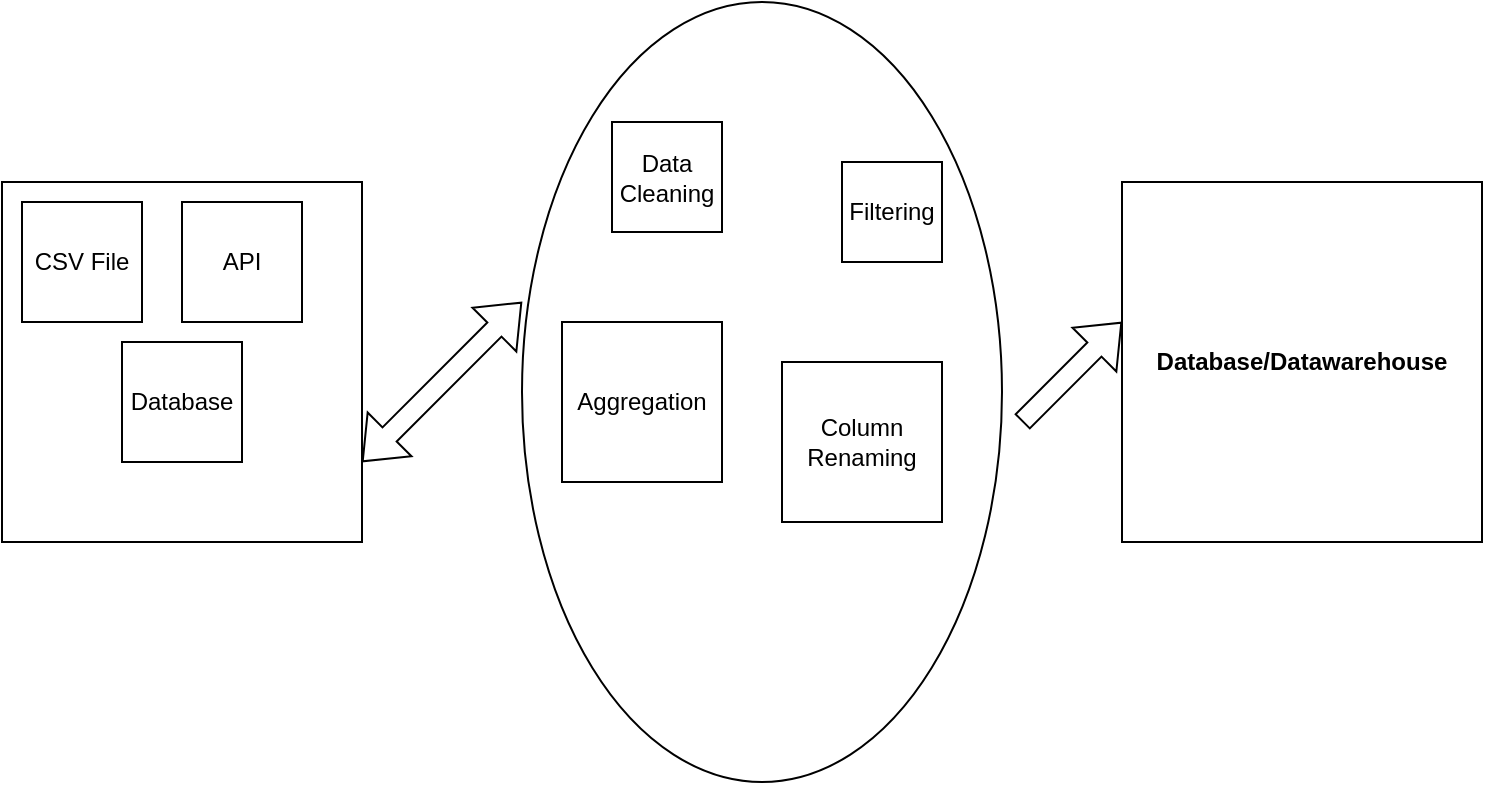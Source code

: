 <mxfile version="24.7.12">
  <diagram name="ETL" id="RROFXm2UtVFZh3rNDYqC">
    <mxGraphModel dx="880" dy="506" grid="1" gridSize="10" guides="1" tooltips="1" connect="1" arrows="1" fold="1" page="1" pageScale="1" pageWidth="850" pageHeight="1100" math="0" shadow="0">
      <root>
        <mxCell id="0" />
        <mxCell id="1" parent="0" />
        <mxCell id="LoVz-4bHkd6GGPMiiKxk-1" value="" style="whiteSpace=wrap;html=1;aspect=fixed;fontStyle=1" parent="1" vertex="1">
          <mxGeometry x="80" y="170" width="180" height="180" as="geometry" />
        </mxCell>
        <mxCell id="LoVz-4bHkd6GGPMiiKxk-2" value="CSV File" style="whiteSpace=wrap;html=1;aspect=fixed;" parent="1" vertex="1">
          <mxGeometry x="90" y="180" width="60" height="60" as="geometry" />
        </mxCell>
        <mxCell id="LoVz-4bHkd6GGPMiiKxk-3" value="Database" style="whiteSpace=wrap;html=1;aspect=fixed;" parent="1" vertex="1">
          <mxGeometry x="140" y="250" width="60" height="60" as="geometry" />
        </mxCell>
        <mxCell id="LoVz-4bHkd6GGPMiiKxk-4" value="API" style="whiteSpace=wrap;html=1;aspect=fixed;" parent="1" vertex="1">
          <mxGeometry x="170" y="180" width="60" height="60" as="geometry" />
        </mxCell>
        <mxCell id="LoVz-4bHkd6GGPMiiKxk-6" value="" style="ellipse;whiteSpace=wrap;html=1;" parent="1" vertex="1">
          <mxGeometry x="340" y="80" width="240" height="390" as="geometry" />
        </mxCell>
        <mxCell id="eCWUM8BKX4jZuAQMDQoO-1" value="Data Cleaning" style="whiteSpace=wrap;html=1;aspect=fixed;" vertex="1" parent="1">
          <mxGeometry x="385" y="140" width="55" height="55" as="geometry" />
        </mxCell>
        <mxCell id="eCWUM8BKX4jZuAQMDQoO-2" value="Filtering" style="whiteSpace=wrap;html=1;aspect=fixed;" vertex="1" parent="1">
          <mxGeometry x="500" y="160" width="50" height="50" as="geometry" />
        </mxCell>
        <mxCell id="eCWUM8BKX4jZuAQMDQoO-4" value="Column Renaming" style="whiteSpace=wrap;html=1;aspect=fixed;" vertex="1" parent="1">
          <mxGeometry x="470" y="260" width="80" height="80" as="geometry" />
        </mxCell>
        <mxCell id="eCWUM8BKX4jZuAQMDQoO-5" value="Database/Datawarehouse" style="whiteSpace=wrap;html=1;aspect=fixed;fontStyle=1" vertex="1" parent="1">
          <mxGeometry x="640" y="170" width="180" height="180" as="geometry" />
        </mxCell>
        <mxCell id="eCWUM8BKX4jZuAQMDQoO-7" value="" style="shape=flexArrow;endArrow=classic;startArrow=classic;html=1;rounded=0;width=0;endSize=6.27;" edge="1" parent="1" source="eCWUM8BKX4jZuAQMDQoO-3">
          <mxGeometry width="100" height="100" relative="1" as="geometry">
            <mxPoint x="370" y="310" as="sourcePoint" />
            <mxPoint x="470" y="210" as="targetPoint" />
          </mxGeometry>
        </mxCell>
        <mxCell id="eCWUM8BKX4jZuAQMDQoO-3" value="Aggregation" style="whiteSpace=wrap;html=1;aspect=fixed;" vertex="1" parent="1">
          <mxGeometry x="360" y="240" width="80" height="80" as="geometry" />
        </mxCell>
        <mxCell id="eCWUM8BKX4jZuAQMDQoO-9" value="" style="shape=flexArrow;endArrow=classic;startArrow=classic;html=1;rounded=0;" edge="1" parent="1">
          <mxGeometry width="100" height="100" relative="1" as="geometry">
            <mxPoint x="260" y="310" as="sourcePoint" />
            <mxPoint x="340" y="230" as="targetPoint" />
            <Array as="points" />
          </mxGeometry>
        </mxCell>
        <mxCell id="eCWUM8BKX4jZuAQMDQoO-10" value="" style="shape=flexArrow;endArrow=classic;html=1;rounded=0;" edge="1" parent="1">
          <mxGeometry width="50" height="50" relative="1" as="geometry">
            <mxPoint x="590" y="290" as="sourcePoint" />
            <mxPoint x="640" y="240" as="targetPoint" />
          </mxGeometry>
        </mxCell>
      </root>
    </mxGraphModel>
  </diagram>
</mxfile>
